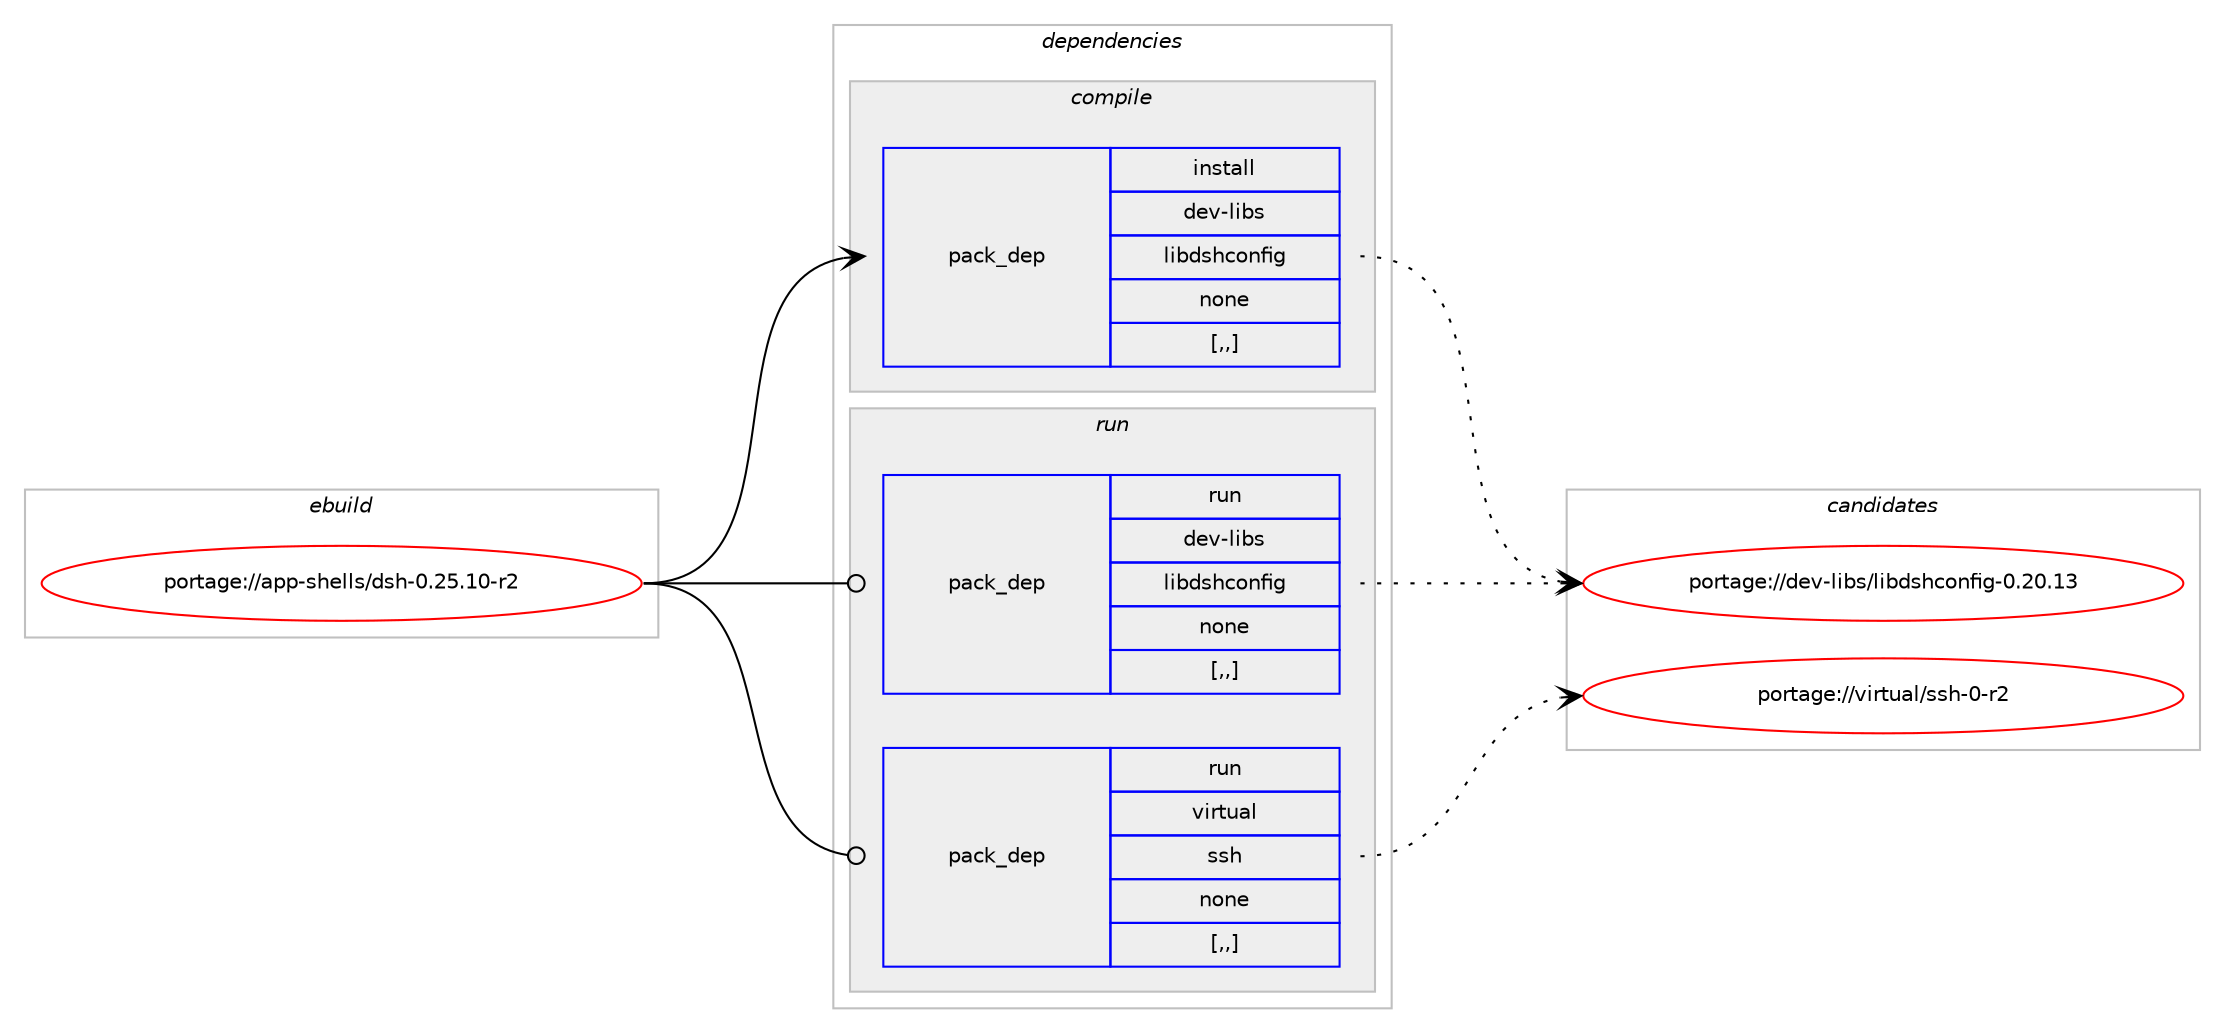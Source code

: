 digraph prolog {

# *************
# Graph options
# *************

newrank=true;
concentrate=true;
compound=true;
graph [rankdir=LR,fontname=Helvetica,fontsize=10,ranksep=1.5];#, ranksep=2.5, nodesep=0.2];
edge  [arrowhead=vee];
node  [fontname=Helvetica,fontsize=10];

# **********
# The ebuild
# **********

subgraph cluster_leftcol {
color=gray;
label=<<i>ebuild</i>>;
id [label="portage://app-shells/dsh-0.25.10-r2", color=red, width=4, href="../app-shells/dsh-0.25.10-r2.svg"];
}

# ****************
# The dependencies
# ****************

subgraph cluster_midcol {
color=gray;
label=<<i>dependencies</i>>;
subgraph cluster_compile {
fillcolor="#eeeeee";
style=filled;
label=<<i>compile</i>>;
subgraph pack37085 {
dependency52053 [label=<<TABLE BORDER="0" CELLBORDER="1" CELLSPACING="0" CELLPADDING="4" WIDTH="220"><TR><TD ROWSPAN="6" CELLPADDING="30">pack_dep</TD></TR><TR><TD WIDTH="110">install</TD></TR><TR><TD>dev-libs</TD></TR><TR><TD>libdshconfig</TD></TR><TR><TD>none</TD></TR><TR><TD>[,,]</TD></TR></TABLE>>, shape=none, color=blue];
}
id:e -> dependency52053:w [weight=20,style="solid",arrowhead="vee"];
}
subgraph cluster_compileandrun {
fillcolor="#eeeeee";
style=filled;
label=<<i>compile and run</i>>;
}
subgraph cluster_run {
fillcolor="#eeeeee";
style=filled;
label=<<i>run</i>>;
subgraph pack37086 {
dependency52054 [label=<<TABLE BORDER="0" CELLBORDER="1" CELLSPACING="0" CELLPADDING="4" WIDTH="220"><TR><TD ROWSPAN="6" CELLPADDING="30">pack_dep</TD></TR><TR><TD WIDTH="110">run</TD></TR><TR><TD>dev-libs</TD></TR><TR><TD>libdshconfig</TD></TR><TR><TD>none</TD></TR><TR><TD>[,,]</TD></TR></TABLE>>, shape=none, color=blue];
}
id:e -> dependency52054:w [weight=20,style="solid",arrowhead="odot"];
subgraph pack37087 {
dependency52055 [label=<<TABLE BORDER="0" CELLBORDER="1" CELLSPACING="0" CELLPADDING="4" WIDTH="220"><TR><TD ROWSPAN="6" CELLPADDING="30">pack_dep</TD></TR><TR><TD WIDTH="110">run</TD></TR><TR><TD>virtual</TD></TR><TR><TD>ssh</TD></TR><TR><TD>none</TD></TR><TR><TD>[,,]</TD></TR></TABLE>>, shape=none, color=blue];
}
id:e -> dependency52055:w [weight=20,style="solid",arrowhead="odot"];
}
}

# **************
# The candidates
# **************

subgraph cluster_choices {
rank=same;
color=gray;
label=<<i>candidates</i>>;

subgraph choice37085 {
color=black;
nodesep=1;
choice10010111845108105981154710810598100115104991111101021051034548465048464951 [label="portage://dev-libs/libdshconfig-0.20.13", color=red, width=4,href="../dev-libs/libdshconfig-0.20.13.svg"];
dependency52053:e -> choice10010111845108105981154710810598100115104991111101021051034548465048464951:w [style=dotted,weight="100"];
}
subgraph choice37086 {
color=black;
nodesep=1;
choice10010111845108105981154710810598100115104991111101021051034548465048464951 [label="portage://dev-libs/libdshconfig-0.20.13", color=red, width=4,href="../dev-libs/libdshconfig-0.20.13.svg"];
dependency52054:e -> choice10010111845108105981154710810598100115104991111101021051034548465048464951:w [style=dotted,weight="100"];
}
subgraph choice37087 {
color=black;
nodesep=1;
choice118105114116117971084711511510445484511450 [label="portage://virtual/ssh-0-r2", color=red, width=4,href="../virtual/ssh-0-r2.svg"];
dependency52055:e -> choice118105114116117971084711511510445484511450:w [style=dotted,weight="100"];
}
}

}
